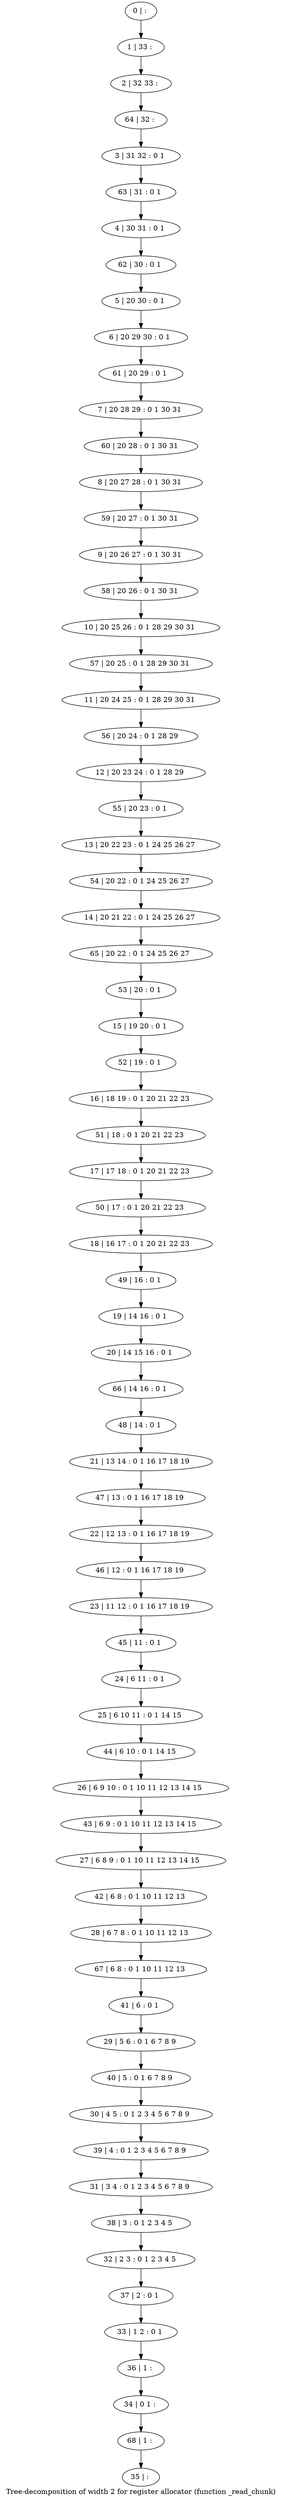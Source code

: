 digraph G {
graph [label="Tree-decomposition of width 2 for register allocator (function _read_chunk)"]
0[label="0 | : "];
1[label="1 | 33 : "];
2[label="2 | 32 33 : "];
3[label="3 | 31 32 : 0 1 "];
4[label="4 | 30 31 : 0 1 "];
5[label="5 | 20 30 : 0 1 "];
6[label="6 | 20 29 30 : 0 1 "];
7[label="7 | 20 28 29 : 0 1 30 31 "];
8[label="8 | 20 27 28 : 0 1 30 31 "];
9[label="9 | 20 26 27 : 0 1 30 31 "];
10[label="10 | 20 25 26 : 0 1 28 29 30 31 "];
11[label="11 | 20 24 25 : 0 1 28 29 30 31 "];
12[label="12 | 20 23 24 : 0 1 28 29 "];
13[label="13 | 20 22 23 : 0 1 24 25 26 27 "];
14[label="14 | 20 21 22 : 0 1 24 25 26 27 "];
15[label="15 | 19 20 : 0 1 "];
16[label="16 | 18 19 : 0 1 20 21 22 23 "];
17[label="17 | 17 18 : 0 1 20 21 22 23 "];
18[label="18 | 16 17 : 0 1 20 21 22 23 "];
19[label="19 | 14 16 : 0 1 "];
20[label="20 | 14 15 16 : 0 1 "];
21[label="21 | 13 14 : 0 1 16 17 18 19 "];
22[label="22 | 12 13 : 0 1 16 17 18 19 "];
23[label="23 | 11 12 : 0 1 16 17 18 19 "];
24[label="24 | 6 11 : 0 1 "];
25[label="25 | 6 10 11 : 0 1 14 15 "];
26[label="26 | 6 9 10 : 0 1 10 11 12 13 14 15 "];
27[label="27 | 6 8 9 : 0 1 10 11 12 13 14 15 "];
28[label="28 | 6 7 8 : 0 1 10 11 12 13 "];
29[label="29 | 5 6 : 0 1 6 7 8 9 "];
30[label="30 | 4 5 : 0 1 2 3 4 5 6 7 8 9 "];
31[label="31 | 3 4 : 0 1 2 3 4 5 6 7 8 9 "];
32[label="32 | 2 3 : 0 1 2 3 4 5 "];
33[label="33 | 1 2 : 0 1 "];
34[label="34 | 0 1 : "];
35[label="35 | : "];
36[label="36 | 1 : "];
37[label="37 | 2 : 0 1 "];
38[label="38 | 3 : 0 1 2 3 4 5 "];
39[label="39 | 4 : 0 1 2 3 4 5 6 7 8 9 "];
40[label="40 | 5 : 0 1 6 7 8 9 "];
41[label="41 | 6 : 0 1 "];
42[label="42 | 6 8 : 0 1 10 11 12 13 "];
43[label="43 | 6 9 : 0 1 10 11 12 13 14 15 "];
44[label="44 | 6 10 : 0 1 14 15 "];
45[label="45 | 11 : 0 1 "];
46[label="46 | 12 : 0 1 16 17 18 19 "];
47[label="47 | 13 : 0 1 16 17 18 19 "];
48[label="48 | 14 : 0 1 "];
49[label="49 | 16 : 0 1 "];
50[label="50 | 17 : 0 1 20 21 22 23 "];
51[label="51 | 18 : 0 1 20 21 22 23 "];
52[label="52 | 19 : 0 1 "];
53[label="53 | 20 : 0 1 "];
54[label="54 | 20 22 : 0 1 24 25 26 27 "];
55[label="55 | 20 23 : 0 1 "];
56[label="56 | 20 24 : 0 1 28 29 "];
57[label="57 | 20 25 : 0 1 28 29 30 31 "];
58[label="58 | 20 26 : 0 1 30 31 "];
59[label="59 | 20 27 : 0 1 30 31 "];
60[label="60 | 20 28 : 0 1 30 31 "];
61[label="61 | 20 29 : 0 1 "];
62[label="62 | 30 : 0 1 "];
63[label="63 | 31 : 0 1 "];
64[label="64 | 32 : "];
65[label="65 | 20 22 : 0 1 24 25 26 27 "];
66[label="66 | 14 16 : 0 1 "];
67[label="67 | 6 8 : 0 1 10 11 12 13 "];
68[label="68 | 1 : "];
0->1 ;
1->2 ;
5->6 ;
19->20 ;
24->25 ;
36->34 ;
33->36 ;
37->33 ;
32->37 ;
38->32 ;
31->38 ;
39->31 ;
30->39 ;
40->30 ;
29->40 ;
41->29 ;
42->28 ;
27->42 ;
43->27 ;
26->43 ;
44->26 ;
25->44 ;
45->24 ;
23->45 ;
46->23 ;
22->46 ;
47->22 ;
21->47 ;
48->21 ;
49->19 ;
18->49 ;
50->18 ;
17->50 ;
51->17 ;
16->51 ;
52->16 ;
15->52 ;
53->15 ;
54->14 ;
13->54 ;
55->13 ;
12->55 ;
56->12 ;
11->56 ;
57->11 ;
10->57 ;
58->10 ;
9->58 ;
59->9 ;
8->59 ;
60->8 ;
7->60 ;
61->7 ;
6->61 ;
62->5 ;
4->62 ;
63->4 ;
3->63 ;
64->3 ;
2->64 ;
65->53 ;
14->65 ;
66->48 ;
20->66 ;
67->41 ;
28->67 ;
68->35 ;
34->68 ;
}
